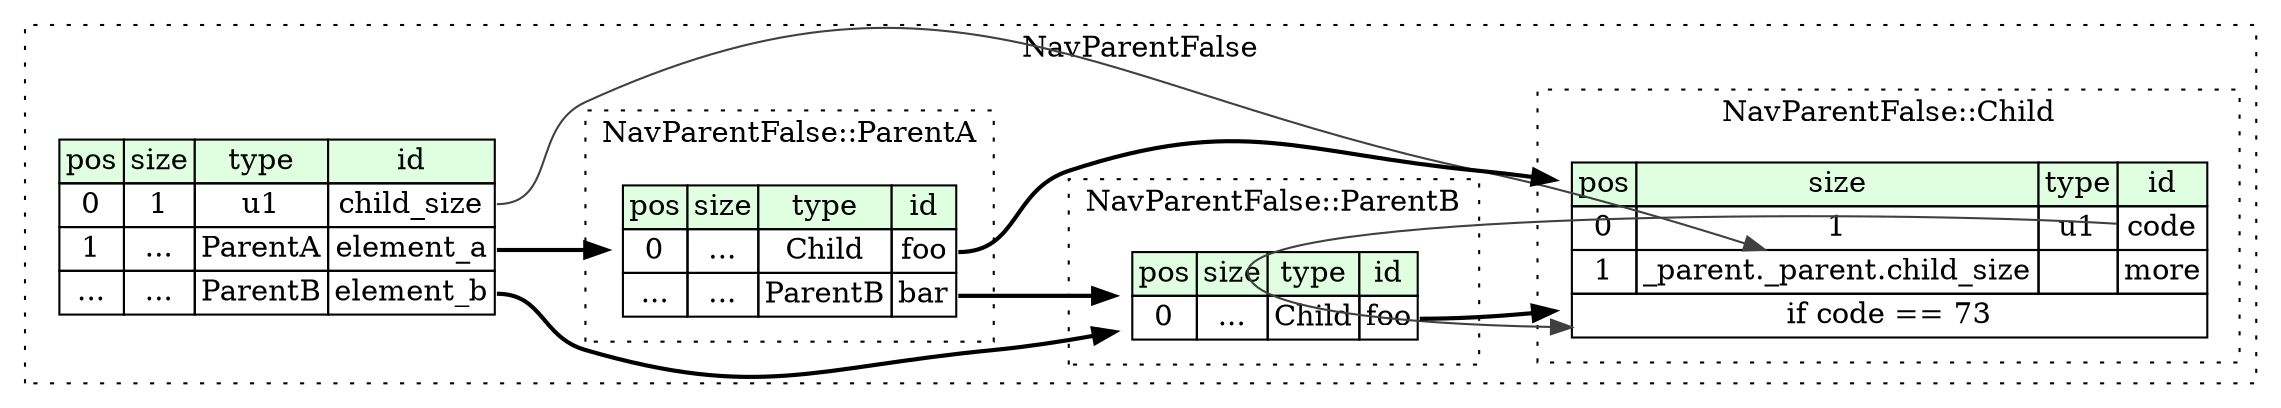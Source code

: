 digraph {
	rankdir=LR;
	node [shape=plaintext];
	subgraph cluster__nav_parent_false {
		label="NavParentFalse";
		graph[style=dotted];

		nav_parent_false__seq [label=<<TABLE BORDER="0" CELLBORDER="1" CELLSPACING="0">
			<TR><TD BGCOLOR="#E0FFE0">pos</TD><TD BGCOLOR="#E0FFE0">size</TD><TD BGCOLOR="#E0FFE0">type</TD><TD BGCOLOR="#E0FFE0">id</TD></TR>
			<TR><TD PORT="child_size_pos">0</TD><TD PORT="child_size_size">1</TD><TD>u1</TD><TD PORT="child_size_type">child_size</TD></TR>
			<TR><TD PORT="element_a_pos">1</TD><TD PORT="element_a_size">...</TD><TD>ParentA</TD><TD PORT="element_a_type">element_a</TD></TR>
			<TR><TD PORT="element_b_pos">...</TD><TD PORT="element_b_size">...</TD><TD>ParentB</TD><TD PORT="element_b_type">element_b</TD></TR>
		</TABLE>>];
		subgraph cluster__child {
			label="NavParentFalse::Child";
			graph[style=dotted];

			child__seq [label=<<TABLE BORDER="0" CELLBORDER="1" CELLSPACING="0">
				<TR><TD BGCOLOR="#E0FFE0">pos</TD><TD BGCOLOR="#E0FFE0">size</TD><TD BGCOLOR="#E0FFE0">type</TD><TD BGCOLOR="#E0FFE0">id</TD></TR>
				<TR><TD PORT="code_pos">0</TD><TD PORT="code_size">1</TD><TD>u1</TD><TD PORT="code_type">code</TD></TR>
				<TR><TD PORT="more_pos">1</TD><TD PORT="more_size">_parent._parent.child_size</TD><TD></TD><TD PORT="more_type">more</TD></TR>
				<TR><TD COLSPAN="4" PORT="more__if">if code == 73</TD></TR>
			</TABLE>>];
		}
		subgraph cluster__parent_a {
			label="NavParentFalse::ParentA";
			graph[style=dotted];

			parent_a__seq [label=<<TABLE BORDER="0" CELLBORDER="1" CELLSPACING="0">
				<TR><TD BGCOLOR="#E0FFE0">pos</TD><TD BGCOLOR="#E0FFE0">size</TD><TD BGCOLOR="#E0FFE0">type</TD><TD BGCOLOR="#E0FFE0">id</TD></TR>
				<TR><TD PORT="foo_pos">0</TD><TD PORT="foo_size">...</TD><TD>Child</TD><TD PORT="foo_type">foo</TD></TR>
				<TR><TD PORT="bar_pos">...</TD><TD PORT="bar_size">...</TD><TD>ParentB</TD><TD PORT="bar_type">bar</TD></TR>
			</TABLE>>];
		}
		subgraph cluster__parent_b {
			label="NavParentFalse::ParentB";
			graph[style=dotted];

			parent_b__seq [label=<<TABLE BORDER="0" CELLBORDER="1" CELLSPACING="0">
				<TR><TD BGCOLOR="#E0FFE0">pos</TD><TD BGCOLOR="#E0FFE0">size</TD><TD BGCOLOR="#E0FFE0">type</TD><TD BGCOLOR="#E0FFE0">id</TD></TR>
				<TR><TD PORT="foo_pos">0</TD><TD PORT="foo_size">...</TD><TD>Child</TD><TD PORT="foo_type">foo</TD></TR>
			</TABLE>>];
		}
	}
	nav_parent_false__seq:element_a_type -> parent_a__seq [style=bold];
	nav_parent_false__seq:element_b_type -> parent_b__seq [style=bold];
	nav_parent_false__seq:child_size_type -> child__seq:more_size [color="#404040"];
	child__seq:code_type -> child__seq:more__if [color="#404040"];
	parent_a__seq:foo_type -> child__seq [style=bold];
	parent_a__seq:bar_type -> parent_b__seq [style=bold];
	parent_b__seq:foo_type -> child__seq [style=bold];
}

